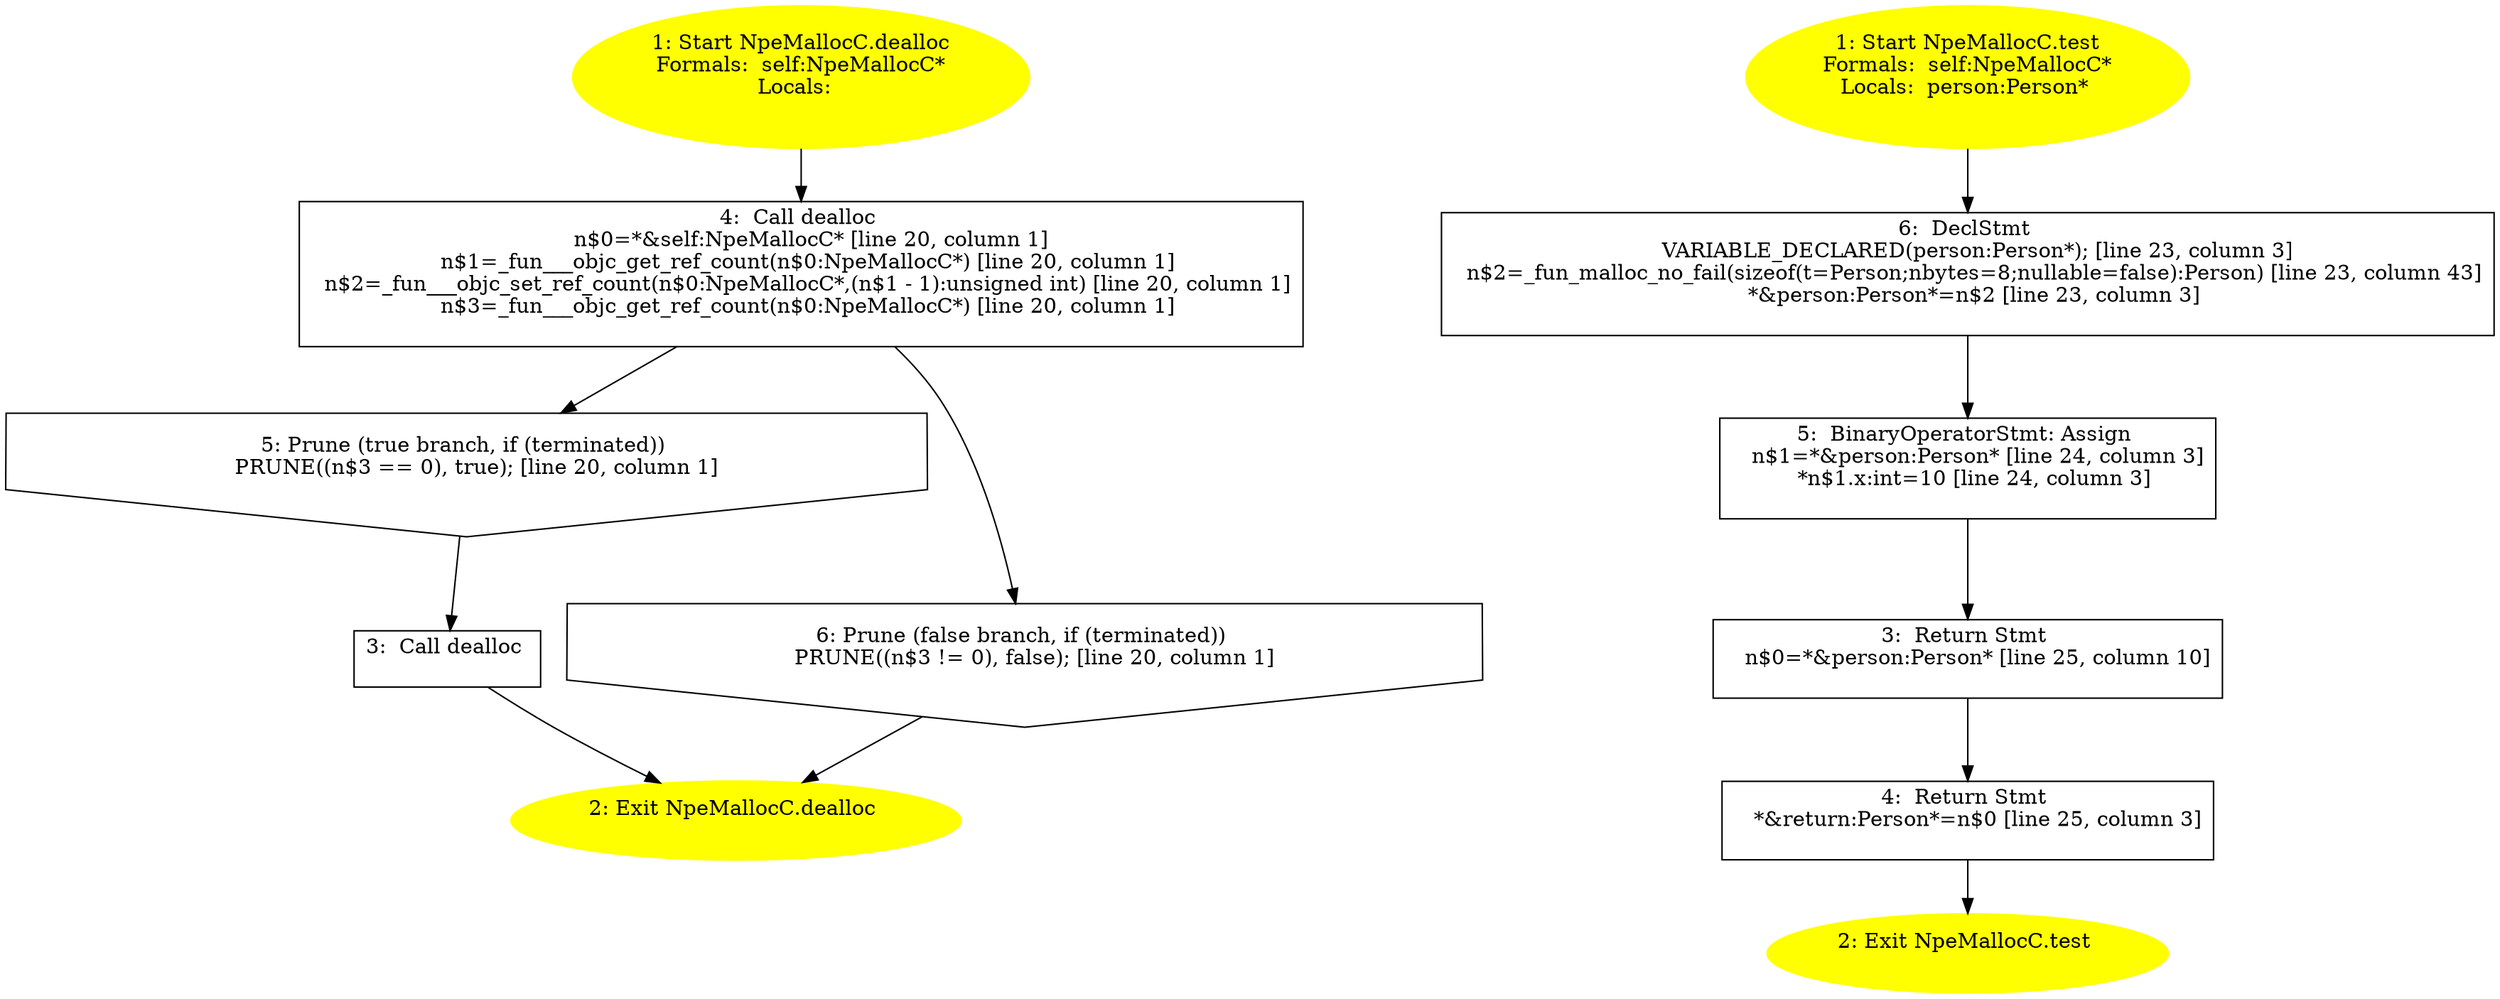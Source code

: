 /* @generated */
digraph cfg {
"dealloc#NpeMallocC#[instance].5922928daff978d5_1" [label="1: Start NpeMallocC.dealloc\nFormals:  self:NpeMallocC*\nLocals:  \n  " color=yellow style=filled]
	

	 "dealloc#NpeMallocC#[instance].5922928daff978d5_1" -> "dealloc#NpeMallocC#[instance].5922928daff978d5_4" ;
"dealloc#NpeMallocC#[instance].5922928daff978d5_2" [label="2: Exit NpeMallocC.dealloc \n  " color=yellow style=filled]
	

"dealloc#NpeMallocC#[instance].5922928daff978d5_3" [label="3:  Call dealloc \n  " shape="box"]
	

	 "dealloc#NpeMallocC#[instance].5922928daff978d5_3" -> "dealloc#NpeMallocC#[instance].5922928daff978d5_2" ;
"dealloc#NpeMallocC#[instance].5922928daff978d5_4" [label="4:  Call dealloc \n   n$0=*&self:NpeMallocC* [line 20, column 1]\n  n$1=_fun___objc_get_ref_count(n$0:NpeMallocC*) [line 20, column 1]\n  n$2=_fun___objc_set_ref_count(n$0:NpeMallocC*,(n$1 - 1):unsigned int) [line 20, column 1]\n  n$3=_fun___objc_get_ref_count(n$0:NpeMallocC*) [line 20, column 1]\n " shape="box"]
	

	 "dealloc#NpeMallocC#[instance].5922928daff978d5_4" -> "dealloc#NpeMallocC#[instance].5922928daff978d5_5" ;
	 "dealloc#NpeMallocC#[instance].5922928daff978d5_4" -> "dealloc#NpeMallocC#[instance].5922928daff978d5_6" ;
"dealloc#NpeMallocC#[instance].5922928daff978d5_5" [label="5: Prune (true branch, if (terminated)) \n   PRUNE((n$3 == 0), true); [line 20, column 1]\n " shape="invhouse"]
	

	 "dealloc#NpeMallocC#[instance].5922928daff978d5_5" -> "dealloc#NpeMallocC#[instance].5922928daff978d5_3" ;
"dealloc#NpeMallocC#[instance].5922928daff978d5_6" [label="6: Prune (false branch, if (terminated)) \n   PRUNE((n$3 != 0), false); [line 20, column 1]\n " shape="invhouse"]
	

	 "dealloc#NpeMallocC#[instance].5922928daff978d5_6" -> "dealloc#NpeMallocC#[instance].5922928daff978d5_2" ;
"test#NpeMallocC#[instance].cd48d629a7afde21_1" [label="1: Start NpeMallocC.test\nFormals:  self:NpeMallocC*\nLocals:  person:Person* \n  " color=yellow style=filled]
	

	 "test#NpeMallocC#[instance].cd48d629a7afde21_1" -> "test#NpeMallocC#[instance].cd48d629a7afde21_6" ;
"test#NpeMallocC#[instance].cd48d629a7afde21_2" [label="2: Exit NpeMallocC.test \n  " color=yellow style=filled]
	

"test#NpeMallocC#[instance].cd48d629a7afde21_3" [label="3:  Return Stmt \n   n$0=*&person:Person* [line 25, column 10]\n " shape="box"]
	

	 "test#NpeMallocC#[instance].cd48d629a7afde21_3" -> "test#NpeMallocC#[instance].cd48d629a7afde21_4" ;
"test#NpeMallocC#[instance].cd48d629a7afde21_4" [label="4:  Return Stmt \n   *&return:Person*=n$0 [line 25, column 3]\n " shape="box"]
	

	 "test#NpeMallocC#[instance].cd48d629a7afde21_4" -> "test#NpeMallocC#[instance].cd48d629a7afde21_2" ;
"test#NpeMallocC#[instance].cd48d629a7afde21_5" [label="5:  BinaryOperatorStmt: Assign \n   n$1=*&person:Person* [line 24, column 3]\n  *n$1.x:int=10 [line 24, column 3]\n " shape="box"]
	

	 "test#NpeMallocC#[instance].cd48d629a7afde21_5" -> "test#NpeMallocC#[instance].cd48d629a7afde21_3" ;
"test#NpeMallocC#[instance].cd48d629a7afde21_6" [label="6:  DeclStmt \n   VARIABLE_DECLARED(person:Person*); [line 23, column 3]\n  n$2=_fun_malloc_no_fail(sizeof(t=Person;nbytes=8;nullable=false):Person) [line 23, column 43]\n  *&person:Person*=n$2 [line 23, column 3]\n " shape="box"]
	

	 "test#NpeMallocC#[instance].cd48d629a7afde21_6" -> "test#NpeMallocC#[instance].cd48d629a7afde21_5" ;
}
